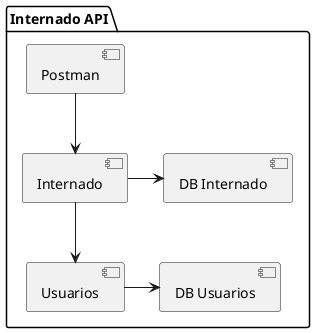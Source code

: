 @startuml Ecommerce


package "Internado API" {

    [Postman] -down-> [Internado]
    [Internado] -right-> [DB Internado]
    [Internado] -down-> [Usuarios]
    [Usuarios] -right-> [DB Usuarios]
}

@enduml

